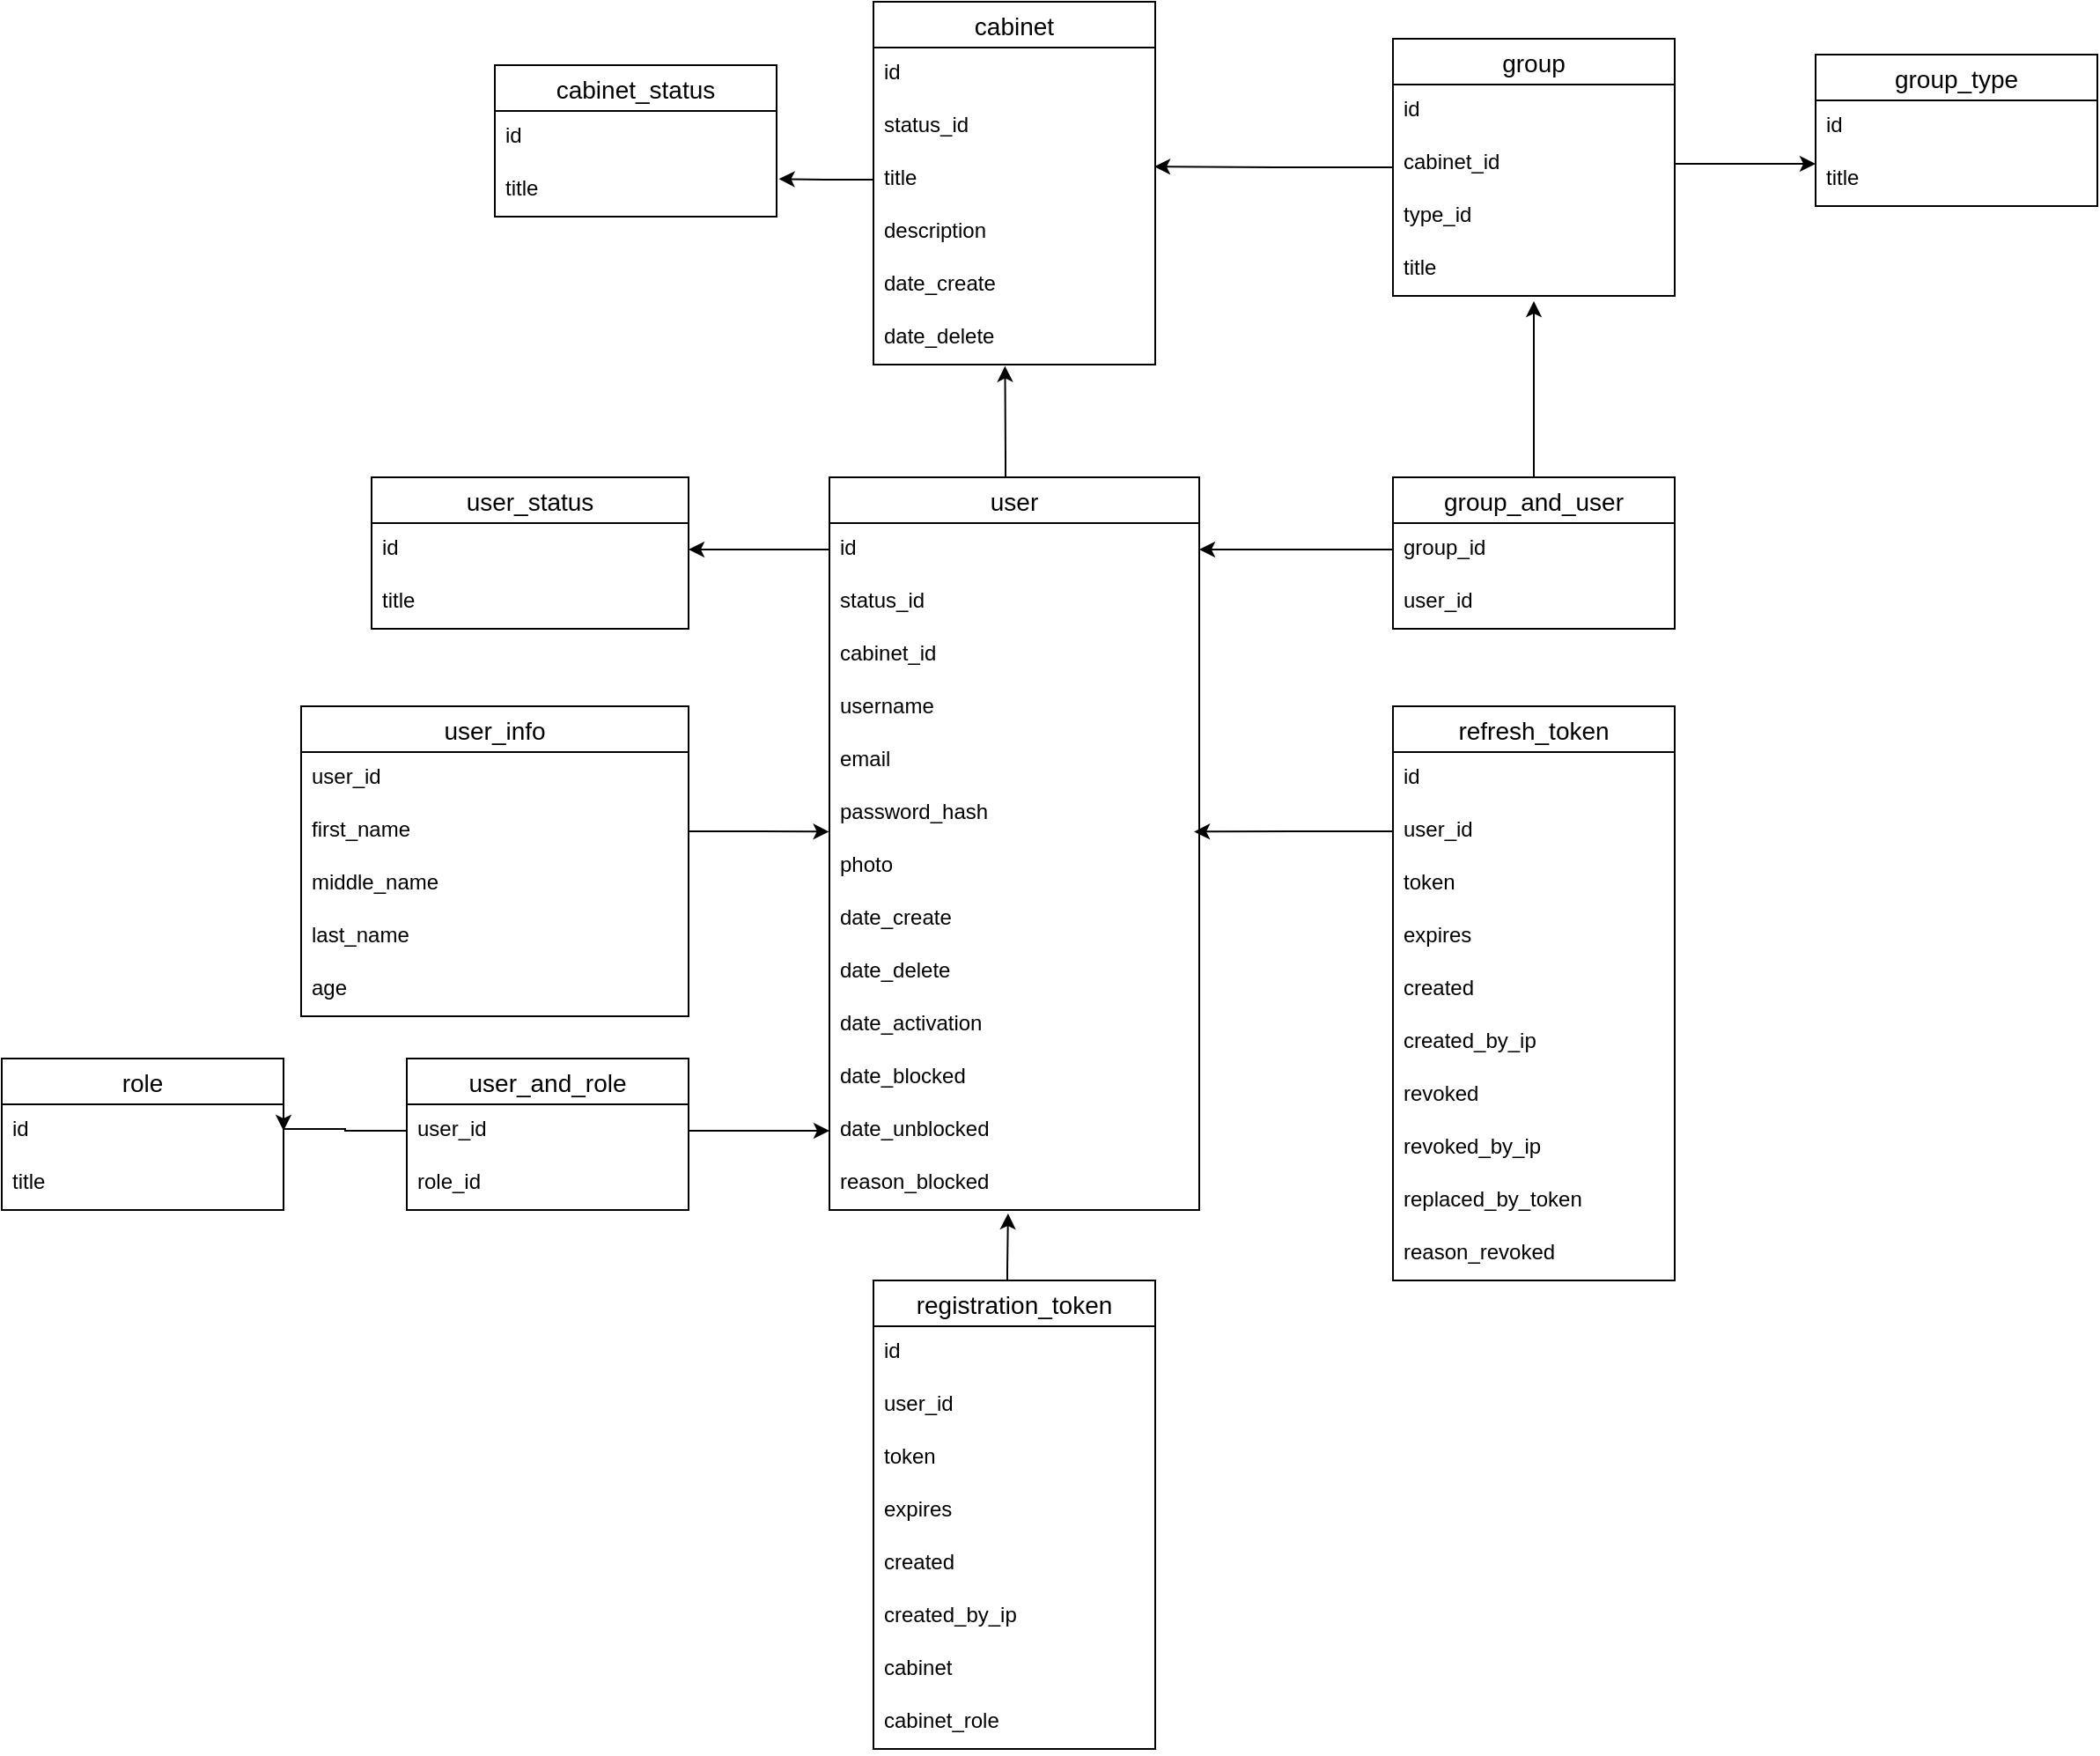 <mxfile version="22.1.11" type="device">
  <diagram id="EYrPhxbFBUn1W6B5DnGb" name="Страница 1">
    <mxGraphModel dx="2103" dy="1783" grid="1" gridSize="10" guides="1" tooltips="1" connect="1" arrows="1" fold="1" page="1" pageScale="1" pageWidth="827" pageHeight="1169" math="0" shadow="0">
      <root>
        <mxCell id="0" />
        <mxCell id="1" parent="0" />
        <mxCell id="ZFBT-XkVhg_ho0Rf74v6-1" style="edgeStyle=orthogonalEdgeStyle;rounded=0;orthogonalLoop=1;jettySize=auto;html=1;entryX=0.467;entryY=1.027;entryDx=0;entryDy=0;entryPerimeter=0;" parent="1" source="ModXxi_NNpyAFGlZeBWL-3" target="ModXxi_NNpyAFGlZeBWL-88" edge="1">
          <mxGeometry relative="1" as="geometry">
            <Array as="points">
              <mxPoint x="350" y="-10" />
              <mxPoint x="350" y="-10" />
            </Array>
          </mxGeometry>
        </mxCell>
        <mxCell id="ModXxi_NNpyAFGlZeBWL-3" value="user" style="swimlane;fontStyle=0;childLayout=stackLayout;horizontal=1;startSize=26;horizontalStack=0;resizeParent=1;resizeParentMax=0;resizeLast=0;collapsible=1;marginBottom=0;align=center;fontSize=14;" parent="1" vertex="1">
          <mxGeometry x="250" width="210" height="416" as="geometry" />
        </mxCell>
        <mxCell id="ModXxi_NNpyAFGlZeBWL-4" value="id" style="text;strokeColor=none;fillColor=none;spacingLeft=4;spacingRight=4;overflow=hidden;rotatable=0;points=[[0,0.5],[1,0.5]];portConstraint=eastwest;fontSize=12;" parent="ModXxi_NNpyAFGlZeBWL-3" vertex="1">
          <mxGeometry y="26" width="210" height="30" as="geometry" />
        </mxCell>
        <mxCell id="ModXxi_NNpyAFGlZeBWL-5" value="status_id" style="text;strokeColor=none;fillColor=none;spacingLeft=4;spacingRight=4;overflow=hidden;rotatable=0;points=[[0,0.5],[1,0.5]];portConstraint=eastwest;fontSize=12;" parent="ModXxi_NNpyAFGlZeBWL-3" vertex="1">
          <mxGeometry y="56" width="210" height="30" as="geometry" />
        </mxCell>
        <mxCell id="yjYF3ARG5k7DIXjp9K_2-17" value="cabinet_id" style="text;strokeColor=none;fillColor=none;spacingLeft=4;spacingRight=4;overflow=hidden;rotatable=0;points=[[0,0.5],[1,0.5]];portConstraint=eastwest;fontSize=12;" parent="ModXxi_NNpyAFGlZeBWL-3" vertex="1">
          <mxGeometry y="86" width="210" height="30" as="geometry" />
        </mxCell>
        <mxCell id="ModXxi_NNpyAFGlZeBWL-6" value="username" style="text;strokeColor=none;fillColor=none;spacingLeft=4;spacingRight=4;overflow=hidden;rotatable=0;points=[[0,0.5],[1,0.5]];portConstraint=eastwest;fontSize=12;" parent="ModXxi_NNpyAFGlZeBWL-3" vertex="1">
          <mxGeometry y="116" width="210" height="30" as="geometry" />
        </mxCell>
        <mxCell id="ModXxi_NNpyAFGlZeBWL-12" value="email" style="text;strokeColor=none;fillColor=none;spacingLeft=4;spacingRight=4;overflow=hidden;rotatable=0;points=[[0,0.5],[1,0.5]];portConstraint=eastwest;fontSize=12;" parent="ModXxi_NNpyAFGlZeBWL-3" vertex="1">
          <mxGeometry y="146" width="210" height="30" as="geometry" />
        </mxCell>
        <mxCell id="ModXxi_NNpyAFGlZeBWL-13" value="password_hash" style="text;strokeColor=none;fillColor=none;spacingLeft=4;spacingRight=4;overflow=hidden;rotatable=0;points=[[0,0.5],[1,0.5]];portConstraint=eastwest;fontSize=12;" parent="ModXxi_NNpyAFGlZeBWL-3" vertex="1">
          <mxGeometry y="176" width="210" height="30" as="geometry" />
        </mxCell>
        <mxCell id="yjYF3ARG5k7DIXjp9K_2-2" value="photo" style="text;strokeColor=none;fillColor=none;spacingLeft=4;spacingRight=4;overflow=hidden;rotatable=0;points=[[0,0.5],[1,0.5]];portConstraint=eastwest;fontSize=12;" parent="ModXxi_NNpyAFGlZeBWL-3" vertex="1">
          <mxGeometry y="206" width="210" height="30" as="geometry" />
        </mxCell>
        <mxCell id="yjYF3ARG5k7DIXjp9K_2-10" value="date_create" style="text;strokeColor=none;fillColor=none;spacingLeft=4;spacingRight=4;overflow=hidden;rotatable=0;points=[[0,0.5],[1,0.5]];portConstraint=eastwest;fontSize=12;" parent="ModXxi_NNpyAFGlZeBWL-3" vertex="1">
          <mxGeometry y="236" width="210" height="30" as="geometry" />
        </mxCell>
        <mxCell id="yjYF3ARG5k7DIXjp9K_2-11" value="date_delete" style="text;strokeColor=none;fillColor=none;spacingLeft=4;spacingRight=4;overflow=hidden;rotatable=0;points=[[0,0.5],[1,0.5]];portConstraint=eastwest;fontSize=12;" parent="ModXxi_NNpyAFGlZeBWL-3" vertex="1">
          <mxGeometry y="266" width="210" height="30" as="geometry" />
        </mxCell>
        <mxCell id="yjYF3ARG5k7DIXjp9K_2-12" value="date_activation" style="text;strokeColor=none;fillColor=none;spacingLeft=4;spacingRight=4;overflow=hidden;rotatable=0;points=[[0,0.5],[1,0.5]];portConstraint=eastwest;fontSize=12;" parent="ModXxi_NNpyAFGlZeBWL-3" vertex="1">
          <mxGeometry y="296" width="210" height="30" as="geometry" />
        </mxCell>
        <mxCell id="yjYF3ARG5k7DIXjp9K_2-13" value="date_blocked" style="text;strokeColor=none;fillColor=none;spacingLeft=4;spacingRight=4;overflow=hidden;rotatable=0;points=[[0,0.5],[1,0.5]];portConstraint=eastwest;fontSize=12;" parent="ModXxi_NNpyAFGlZeBWL-3" vertex="1">
          <mxGeometry y="326" width="210" height="30" as="geometry" />
        </mxCell>
        <mxCell id="yjYF3ARG5k7DIXjp9K_2-14" value="date_unblocked" style="text;strokeColor=none;fillColor=none;spacingLeft=4;spacingRight=4;overflow=hidden;rotatable=0;points=[[0,0.5],[1,0.5]];portConstraint=eastwest;fontSize=12;" parent="ModXxi_NNpyAFGlZeBWL-3" vertex="1">
          <mxGeometry y="356" width="210" height="30" as="geometry" />
        </mxCell>
        <mxCell id="tqa9TYz8JQVu_PMCR8l--3" value="reason_blocked" style="text;strokeColor=none;fillColor=none;spacingLeft=4;spacingRight=4;overflow=hidden;rotatable=0;points=[[0,0.5],[1,0.5]];portConstraint=eastwest;fontSize=12;" parent="ModXxi_NNpyAFGlZeBWL-3" vertex="1">
          <mxGeometry y="386" width="210" height="30" as="geometry" />
        </mxCell>
        <mxCell id="ModXxi_NNpyAFGlZeBWL-7" value="user_info" style="swimlane;fontStyle=0;childLayout=stackLayout;horizontal=1;startSize=26;horizontalStack=0;resizeParent=1;resizeParentMax=0;resizeLast=0;collapsible=1;marginBottom=0;align=center;fontSize=14;" parent="1" vertex="1">
          <mxGeometry x="-50" y="130" width="220" height="176" as="geometry" />
        </mxCell>
        <mxCell id="ModXxi_NNpyAFGlZeBWL-8" value="user_id" style="text;strokeColor=none;fillColor=none;spacingLeft=4;spacingRight=4;overflow=hidden;rotatable=0;points=[[0,0.5],[1,0.5]];portConstraint=eastwest;fontSize=12;" parent="ModXxi_NNpyAFGlZeBWL-7" vertex="1">
          <mxGeometry y="26" width="220" height="30" as="geometry" />
        </mxCell>
        <mxCell id="ModXxi_NNpyAFGlZeBWL-31" value="first_name" style="text;strokeColor=none;fillColor=none;spacingLeft=4;spacingRight=4;overflow=hidden;rotatable=0;points=[[0,0.5],[1,0.5]];portConstraint=eastwest;fontSize=12;" parent="ModXxi_NNpyAFGlZeBWL-7" vertex="1">
          <mxGeometry y="56" width="220" height="30" as="geometry" />
        </mxCell>
        <mxCell id="ModXxi_NNpyAFGlZeBWL-32" value="middle_name" style="text;strokeColor=none;fillColor=none;spacingLeft=4;spacingRight=4;overflow=hidden;rotatable=0;points=[[0,0.5],[1,0.5]];portConstraint=eastwest;fontSize=12;" parent="ModXxi_NNpyAFGlZeBWL-7" vertex="1">
          <mxGeometry y="86" width="220" height="30" as="geometry" />
        </mxCell>
        <mxCell id="ModXxi_NNpyAFGlZeBWL-33" value="last_name" style="text;strokeColor=none;fillColor=none;spacingLeft=4;spacingRight=4;overflow=hidden;rotatable=0;points=[[0,0.5],[1,0.5]];portConstraint=eastwest;fontSize=12;" parent="ModXxi_NNpyAFGlZeBWL-7" vertex="1">
          <mxGeometry y="116" width="220" height="30" as="geometry" />
        </mxCell>
        <mxCell id="ModXxi_NNpyAFGlZeBWL-34" value="age" style="text;strokeColor=none;fillColor=none;spacingLeft=4;spacingRight=4;overflow=hidden;rotatable=0;points=[[0,0.5],[1,0.5]];portConstraint=eastwest;fontSize=12;" parent="ModXxi_NNpyAFGlZeBWL-7" vertex="1">
          <mxGeometry y="146" width="220" height="30" as="geometry" />
        </mxCell>
        <mxCell id="ModXxi_NNpyAFGlZeBWL-37" value="user_status" style="swimlane;fontStyle=0;childLayout=stackLayout;horizontal=1;startSize=26;horizontalStack=0;resizeParent=1;resizeParentMax=0;resizeLast=0;collapsible=1;marginBottom=0;align=center;fontSize=14;" parent="1" vertex="1">
          <mxGeometry x="-10" width="180" height="86" as="geometry" />
        </mxCell>
        <mxCell id="ModXxi_NNpyAFGlZeBWL-38" value="id" style="text;strokeColor=none;fillColor=none;spacingLeft=4;spacingRight=4;overflow=hidden;rotatable=0;points=[[0,0.5],[1,0.5]];portConstraint=eastwest;fontSize=12;" parent="ModXxi_NNpyAFGlZeBWL-37" vertex="1">
          <mxGeometry y="26" width="180" height="30" as="geometry" />
        </mxCell>
        <mxCell id="ModXxi_NNpyAFGlZeBWL-39" value="title" style="text;strokeColor=none;fillColor=none;spacingLeft=4;spacingRight=4;overflow=hidden;rotatable=0;points=[[0,0.5],[1,0.5]];portConstraint=eastwest;fontSize=12;" parent="ModXxi_NNpyAFGlZeBWL-37" vertex="1">
          <mxGeometry y="56" width="180" height="30" as="geometry" />
        </mxCell>
        <mxCell id="ModXxi_NNpyAFGlZeBWL-42" value="refresh_token" style="swimlane;fontStyle=0;childLayout=stackLayout;horizontal=1;startSize=26;horizontalStack=0;resizeParent=1;resizeParentMax=0;resizeLast=0;collapsible=1;marginBottom=0;align=center;fontSize=14;" parent="1" vertex="1">
          <mxGeometry x="570" y="130" width="160" height="326" as="geometry" />
        </mxCell>
        <mxCell id="ModXxi_NNpyAFGlZeBWL-43" value="id" style="text;strokeColor=none;fillColor=none;spacingLeft=4;spacingRight=4;overflow=hidden;rotatable=0;points=[[0,0.5],[1,0.5]];portConstraint=eastwest;fontSize=12;" parent="ModXxi_NNpyAFGlZeBWL-42" vertex="1">
          <mxGeometry y="26" width="160" height="30" as="geometry" />
        </mxCell>
        <mxCell id="ModXxi_NNpyAFGlZeBWL-44" value="user_id" style="text;strokeColor=none;fillColor=none;spacingLeft=4;spacingRight=4;overflow=hidden;rotatable=0;points=[[0,0.5],[1,0.5]];portConstraint=eastwest;fontSize=12;" parent="ModXxi_NNpyAFGlZeBWL-42" vertex="1">
          <mxGeometry y="56" width="160" height="30" as="geometry" />
        </mxCell>
        <mxCell id="ModXxi_NNpyAFGlZeBWL-45" value="token" style="text;strokeColor=none;fillColor=none;spacingLeft=4;spacingRight=4;overflow=hidden;rotatable=0;points=[[0,0.5],[1,0.5]];portConstraint=eastwest;fontSize=12;" parent="ModXxi_NNpyAFGlZeBWL-42" vertex="1">
          <mxGeometry y="86" width="160" height="30" as="geometry" />
        </mxCell>
        <mxCell id="ModXxi_NNpyAFGlZeBWL-62" value="expires" style="text;strokeColor=none;fillColor=none;spacingLeft=4;spacingRight=4;overflow=hidden;rotatable=0;points=[[0,0.5],[1,0.5]];portConstraint=eastwest;fontSize=12;" parent="ModXxi_NNpyAFGlZeBWL-42" vertex="1">
          <mxGeometry y="116" width="160" height="30" as="geometry" />
        </mxCell>
        <mxCell id="ModXxi_NNpyAFGlZeBWL-63" value="created" style="text;strokeColor=none;fillColor=none;spacingLeft=4;spacingRight=4;overflow=hidden;rotatable=0;points=[[0,0.5],[1,0.5]];portConstraint=eastwest;fontSize=12;" parent="ModXxi_NNpyAFGlZeBWL-42" vertex="1">
          <mxGeometry y="146" width="160" height="30" as="geometry" />
        </mxCell>
        <mxCell id="ModXxi_NNpyAFGlZeBWL-64" value="created_by_ip" style="text;strokeColor=none;fillColor=none;spacingLeft=4;spacingRight=4;overflow=hidden;rotatable=0;points=[[0,0.5],[1,0.5]];portConstraint=eastwest;fontSize=12;" parent="ModXxi_NNpyAFGlZeBWL-42" vertex="1">
          <mxGeometry y="176" width="160" height="30" as="geometry" />
        </mxCell>
        <mxCell id="ModXxi_NNpyAFGlZeBWL-65" value="revoked" style="text;strokeColor=none;fillColor=none;spacingLeft=4;spacingRight=4;overflow=hidden;rotatable=0;points=[[0,0.5],[1,0.5]];portConstraint=eastwest;fontSize=12;" parent="ModXxi_NNpyAFGlZeBWL-42" vertex="1">
          <mxGeometry y="206" width="160" height="30" as="geometry" />
        </mxCell>
        <mxCell id="ModXxi_NNpyAFGlZeBWL-66" value="revoked_by_ip" style="text;strokeColor=none;fillColor=none;spacingLeft=4;spacingRight=4;overflow=hidden;rotatable=0;points=[[0,0.5],[1,0.5]];portConstraint=eastwest;fontSize=12;" parent="ModXxi_NNpyAFGlZeBWL-42" vertex="1">
          <mxGeometry y="236" width="160" height="30" as="geometry" />
        </mxCell>
        <mxCell id="ModXxi_NNpyAFGlZeBWL-67" value="replaced_by_token" style="text;strokeColor=none;fillColor=none;spacingLeft=4;spacingRight=4;overflow=hidden;rotatable=0;points=[[0,0.5],[1,0.5]];portConstraint=eastwest;fontSize=12;" parent="ModXxi_NNpyAFGlZeBWL-42" vertex="1">
          <mxGeometry y="266" width="160" height="30" as="geometry" />
        </mxCell>
        <mxCell id="ModXxi_NNpyAFGlZeBWL-68" value="reason_revoked" style="text;strokeColor=none;fillColor=none;spacingLeft=4;spacingRight=4;overflow=hidden;rotatable=0;points=[[0,0.5],[1,0.5]];portConstraint=eastwest;fontSize=12;" parent="ModXxi_NNpyAFGlZeBWL-42" vertex="1">
          <mxGeometry y="296" width="160" height="30" as="geometry" />
        </mxCell>
        <mxCell id="ModXxi_NNpyAFGlZeBWL-48" value="user_and_role" style="swimlane;fontStyle=0;childLayout=stackLayout;horizontal=1;startSize=26;horizontalStack=0;resizeParent=1;resizeParentMax=0;resizeLast=0;collapsible=1;marginBottom=0;align=center;fontSize=14;" parent="1" vertex="1">
          <mxGeometry x="10" y="330" width="160" height="86" as="geometry" />
        </mxCell>
        <mxCell id="ModXxi_NNpyAFGlZeBWL-49" value="user_id" style="text;strokeColor=none;fillColor=none;spacingLeft=4;spacingRight=4;overflow=hidden;rotatable=0;points=[[0,0.5],[1,0.5]];portConstraint=eastwest;fontSize=12;" parent="ModXxi_NNpyAFGlZeBWL-48" vertex="1">
          <mxGeometry y="26" width="160" height="30" as="geometry" />
        </mxCell>
        <mxCell id="ModXxi_NNpyAFGlZeBWL-50" value="role_id" style="text;strokeColor=none;fillColor=none;spacingLeft=4;spacingRight=4;overflow=hidden;rotatable=0;points=[[0,0.5],[1,0.5]];portConstraint=eastwest;fontSize=12;" parent="ModXxi_NNpyAFGlZeBWL-48" vertex="1">
          <mxGeometry y="56" width="160" height="30" as="geometry" />
        </mxCell>
        <mxCell id="ModXxi_NNpyAFGlZeBWL-53" value="role" style="swimlane;fontStyle=0;childLayout=stackLayout;horizontal=1;startSize=26;horizontalStack=0;resizeParent=1;resizeParentMax=0;resizeLast=0;collapsible=1;marginBottom=0;align=center;fontSize=14;" parent="1" vertex="1">
          <mxGeometry x="-220" y="330" width="160" height="86" as="geometry" />
        </mxCell>
        <mxCell id="ModXxi_NNpyAFGlZeBWL-54" value="id" style="text;strokeColor=none;fillColor=none;spacingLeft=4;spacingRight=4;overflow=hidden;rotatable=0;points=[[0,0.5],[1,0.5]];portConstraint=eastwest;fontSize=12;" parent="ModXxi_NNpyAFGlZeBWL-53" vertex="1">
          <mxGeometry y="26" width="160" height="30" as="geometry" />
        </mxCell>
        <mxCell id="ModXxi_NNpyAFGlZeBWL-55" value="title" style="text;strokeColor=none;fillColor=none;spacingLeft=4;spacingRight=4;overflow=hidden;rotatable=0;points=[[0,0.5],[1,0.5]];portConstraint=eastwest;fontSize=12;" parent="ModXxi_NNpyAFGlZeBWL-53" vertex="1">
          <mxGeometry y="56" width="160" height="30" as="geometry" />
        </mxCell>
        <mxCell id="ModXxi_NNpyAFGlZeBWL-82" value="cabinet" style="swimlane;fontStyle=0;childLayout=stackLayout;horizontal=1;startSize=26;horizontalStack=0;resizeParent=1;resizeParentMax=0;resizeLast=0;collapsible=1;marginBottom=0;align=center;fontSize=14;" parent="1" vertex="1">
          <mxGeometry x="275" y="-270" width="160" height="206" as="geometry" />
        </mxCell>
        <mxCell id="ModXxi_NNpyAFGlZeBWL-83" value="id" style="text;strokeColor=none;fillColor=none;spacingLeft=4;spacingRight=4;overflow=hidden;rotatable=0;points=[[0,0.5],[1,0.5]];portConstraint=eastwest;fontSize=12;" parent="ModXxi_NNpyAFGlZeBWL-82" vertex="1">
          <mxGeometry y="26" width="160" height="30" as="geometry" />
        </mxCell>
        <mxCell id="ModXxi_NNpyAFGlZeBWL-86" value="status_id" style="text;strokeColor=none;fillColor=none;spacingLeft=4;spacingRight=4;overflow=hidden;rotatable=0;points=[[0,0.5],[1,0.5]];portConstraint=eastwest;fontSize=12;" parent="ModXxi_NNpyAFGlZeBWL-82" vertex="1">
          <mxGeometry y="56" width="160" height="30" as="geometry" />
        </mxCell>
        <mxCell id="ModXxi_NNpyAFGlZeBWL-84" value="title" style="text;strokeColor=none;fillColor=none;spacingLeft=4;spacingRight=4;overflow=hidden;rotatable=0;points=[[0,0.5],[1,0.5]];portConstraint=eastwest;fontSize=12;" parent="ModXxi_NNpyAFGlZeBWL-82" vertex="1">
          <mxGeometry y="86" width="160" height="30" as="geometry" />
        </mxCell>
        <mxCell id="ModXxi_NNpyAFGlZeBWL-85" value="description" style="text;strokeColor=none;fillColor=none;spacingLeft=4;spacingRight=4;overflow=hidden;rotatable=0;points=[[0,0.5],[1,0.5]];portConstraint=eastwest;fontSize=12;" parent="ModXxi_NNpyAFGlZeBWL-82" vertex="1">
          <mxGeometry y="116" width="160" height="30" as="geometry" />
        </mxCell>
        <mxCell id="ModXxi_NNpyAFGlZeBWL-87" value="date_create" style="text;strokeColor=none;fillColor=none;spacingLeft=4;spacingRight=4;overflow=hidden;rotatable=0;points=[[0,0.5],[1,0.5]];portConstraint=eastwest;fontSize=12;" parent="ModXxi_NNpyAFGlZeBWL-82" vertex="1">
          <mxGeometry y="146" width="160" height="30" as="geometry" />
        </mxCell>
        <mxCell id="ModXxi_NNpyAFGlZeBWL-88" value="date_delete" style="text;strokeColor=none;fillColor=none;spacingLeft=4;spacingRight=4;overflow=hidden;rotatable=0;points=[[0,0.5],[1,0.5]];portConstraint=eastwest;fontSize=12;" parent="ModXxi_NNpyAFGlZeBWL-82" vertex="1">
          <mxGeometry y="176" width="160" height="30" as="geometry" />
        </mxCell>
        <mxCell id="ModXxi_NNpyAFGlZeBWL-90" value="cabinet_status" style="swimlane;fontStyle=0;childLayout=stackLayout;horizontal=1;startSize=26;horizontalStack=0;resizeParent=1;resizeParentMax=0;resizeLast=0;collapsible=1;marginBottom=0;align=center;fontSize=14;" parent="1" vertex="1">
          <mxGeometry x="60" y="-234" width="160" height="86" as="geometry" />
        </mxCell>
        <mxCell id="ModXxi_NNpyAFGlZeBWL-91" value="id" style="text;strokeColor=none;fillColor=none;spacingLeft=4;spacingRight=4;overflow=hidden;rotatable=0;points=[[0,0.5],[1,0.5]];portConstraint=eastwest;fontSize=12;" parent="ModXxi_NNpyAFGlZeBWL-90" vertex="1">
          <mxGeometry y="26" width="160" height="30" as="geometry" />
        </mxCell>
        <mxCell id="ModXxi_NNpyAFGlZeBWL-92" value="title" style="text;strokeColor=none;fillColor=none;spacingLeft=4;spacingRight=4;overflow=hidden;rotatable=0;points=[[0,0.5],[1,0.5]];portConstraint=eastwest;fontSize=12;" parent="ModXxi_NNpyAFGlZeBWL-90" vertex="1">
          <mxGeometry y="56" width="160" height="30" as="geometry" />
        </mxCell>
        <mxCell id="ModXxi_NNpyAFGlZeBWL-94" style="edgeStyle=orthogonalEdgeStyle;rounded=0;orthogonalLoop=1;jettySize=auto;html=1;entryX=1.008;entryY=0.287;entryDx=0;entryDy=0;entryPerimeter=0;" parent="1" source="ModXxi_NNpyAFGlZeBWL-84" target="ModXxi_NNpyAFGlZeBWL-92" edge="1">
          <mxGeometry relative="1" as="geometry" />
        </mxCell>
        <mxCell id="tqa9TYz8JQVu_PMCR8l--4" value="group" style="swimlane;fontStyle=0;childLayout=stackLayout;horizontal=1;startSize=26;horizontalStack=0;resizeParent=1;resizeParentMax=0;resizeLast=0;collapsible=1;marginBottom=0;align=center;fontSize=14;" parent="1" vertex="1">
          <mxGeometry x="570" y="-249" width="160" height="146" as="geometry" />
        </mxCell>
        <mxCell id="tqa9TYz8JQVu_PMCR8l--5" value="id" style="text;strokeColor=none;fillColor=none;spacingLeft=4;spacingRight=4;overflow=hidden;rotatable=0;points=[[0,0.5],[1,0.5]];portConstraint=eastwest;fontSize=12;" parent="tqa9TYz8JQVu_PMCR8l--4" vertex="1">
          <mxGeometry y="26" width="160" height="30" as="geometry" />
        </mxCell>
        <mxCell id="ShthqX3npV54UwJcgcoy-7" style="edgeStyle=orthogonalEdgeStyle;rounded=0;orthogonalLoop=1;jettySize=auto;html=1;" parent="tqa9TYz8JQVu_PMCR8l--4" source="tqa9TYz8JQVu_PMCR8l--6" edge="1">
          <mxGeometry relative="1" as="geometry">
            <mxPoint x="240" y="71" as="targetPoint" />
          </mxGeometry>
        </mxCell>
        <mxCell id="tqa9TYz8JQVu_PMCR8l--6" value="cabinet_id" style="text;strokeColor=none;fillColor=none;spacingLeft=4;spacingRight=4;overflow=hidden;rotatable=0;points=[[0,0.5],[1,0.5]];portConstraint=eastwest;fontSize=12;" parent="tqa9TYz8JQVu_PMCR8l--4" vertex="1">
          <mxGeometry y="56" width="160" height="30" as="geometry" />
        </mxCell>
        <mxCell id="tqa9TYz8JQVu_PMCR8l--7" value="type_id" style="text;strokeColor=none;fillColor=none;spacingLeft=4;spacingRight=4;overflow=hidden;rotatable=0;points=[[0,0.5],[1,0.5]];portConstraint=eastwest;fontSize=12;" parent="tqa9TYz8JQVu_PMCR8l--4" vertex="1">
          <mxGeometry y="86" width="160" height="30" as="geometry" />
        </mxCell>
        <mxCell id="ShthqX3npV54UwJcgcoy-1" value="title" style="text;strokeColor=none;fillColor=none;spacingLeft=4;spacingRight=4;overflow=hidden;rotatable=0;points=[[0,0.5],[1,0.5]];portConstraint=eastwest;fontSize=12;" parent="tqa9TYz8JQVu_PMCR8l--4" vertex="1">
          <mxGeometry y="116" width="160" height="30" as="geometry" />
        </mxCell>
        <mxCell id="tqa9TYz8JQVu_PMCR8l--11" style="edgeStyle=orthogonalEdgeStyle;rounded=0;orthogonalLoop=1;jettySize=auto;html=1;entryX=0.997;entryY=0.253;entryDx=0;entryDy=0;entryPerimeter=0;" parent="1" source="tqa9TYz8JQVu_PMCR8l--4" target="ModXxi_NNpyAFGlZeBWL-84" edge="1">
          <mxGeometry relative="1" as="geometry" />
        </mxCell>
        <mxCell id="tqa9TYz8JQVu_PMCR8l--12" value="group_and_user" style="swimlane;fontStyle=0;childLayout=stackLayout;horizontal=1;startSize=26;horizontalStack=0;resizeParent=1;resizeParentMax=0;resizeLast=0;collapsible=1;marginBottom=0;align=center;fontSize=14;" parent="1" vertex="1">
          <mxGeometry x="570" width="160" height="86" as="geometry" />
        </mxCell>
        <mxCell id="tqa9TYz8JQVu_PMCR8l--13" value="group_id" style="text;strokeColor=none;fillColor=none;spacingLeft=4;spacingRight=4;overflow=hidden;rotatable=0;points=[[0,0.5],[1,0.5]];portConstraint=eastwest;fontSize=12;" parent="tqa9TYz8JQVu_PMCR8l--12" vertex="1">
          <mxGeometry y="26" width="160" height="30" as="geometry" />
        </mxCell>
        <mxCell id="tqa9TYz8JQVu_PMCR8l--14" value="user_id" style="text;strokeColor=none;fillColor=none;spacingLeft=4;spacingRight=4;overflow=hidden;rotatable=0;points=[[0,0.5],[1,0.5]];portConstraint=eastwest;fontSize=12;" parent="tqa9TYz8JQVu_PMCR8l--12" vertex="1">
          <mxGeometry y="56" width="160" height="30" as="geometry" />
        </mxCell>
        <mxCell id="tqa9TYz8JQVu_PMCR8l--20" style="edgeStyle=orthogonalEdgeStyle;rounded=0;orthogonalLoop=1;jettySize=auto;html=1;entryX=1;entryY=0.5;entryDx=0;entryDy=0;" parent="1" source="tqa9TYz8JQVu_PMCR8l--13" target="ModXxi_NNpyAFGlZeBWL-4" edge="1">
          <mxGeometry relative="1" as="geometry" />
        </mxCell>
        <mxCell id="tqa9TYz8JQVu_PMCR8l--25" style="edgeStyle=orthogonalEdgeStyle;rounded=0;orthogonalLoop=1;jettySize=auto;html=1;entryX=0.986;entryY=-0.16;entryDx=0;entryDy=0;entryPerimeter=0;" parent="1" source="ModXxi_NNpyAFGlZeBWL-44" target="yjYF3ARG5k7DIXjp9K_2-2" edge="1">
          <mxGeometry relative="1" as="geometry" />
        </mxCell>
        <mxCell id="tqa9TYz8JQVu_PMCR8l--26" style="edgeStyle=orthogonalEdgeStyle;rounded=0;orthogonalLoop=1;jettySize=auto;html=1;" parent="1" source="tqa9TYz8JQVu_PMCR8l--12" edge="1">
          <mxGeometry relative="1" as="geometry">
            <mxPoint x="650" y="-100" as="targetPoint" />
          </mxGeometry>
        </mxCell>
        <mxCell id="ShthqX3npV54UwJcgcoy-2" value="group_type" style="swimlane;fontStyle=0;childLayout=stackLayout;horizontal=1;startSize=26;horizontalStack=0;resizeParent=1;resizeParentMax=0;resizeLast=0;collapsible=1;marginBottom=0;align=center;fontSize=14;" parent="1" vertex="1">
          <mxGeometry x="810" y="-240" width="160" height="86" as="geometry" />
        </mxCell>
        <mxCell id="ShthqX3npV54UwJcgcoy-3" value="id" style="text;strokeColor=none;fillColor=none;spacingLeft=4;spacingRight=4;overflow=hidden;rotatable=0;points=[[0,0.5],[1,0.5]];portConstraint=eastwest;fontSize=12;" parent="ShthqX3npV54UwJcgcoy-2" vertex="1">
          <mxGeometry y="26" width="160" height="30" as="geometry" />
        </mxCell>
        <mxCell id="ShthqX3npV54UwJcgcoy-4" value="title" style="text;strokeColor=none;fillColor=none;spacingLeft=4;spacingRight=4;overflow=hidden;rotatable=0;points=[[0,0.5],[1,0.5]];portConstraint=eastwest;fontSize=12;" parent="ShthqX3npV54UwJcgcoy-2" vertex="1">
          <mxGeometry y="56" width="160" height="30" as="geometry" />
        </mxCell>
        <mxCell id="1YTedBGfdvBUD4qriRg0-5" value="registration_token" style="swimlane;fontStyle=0;childLayout=stackLayout;horizontal=1;startSize=26;horizontalStack=0;resizeParent=1;resizeParentMax=0;resizeLast=0;collapsible=1;marginBottom=0;align=center;fontSize=14;" parent="1" vertex="1">
          <mxGeometry x="275" y="456" width="160" height="266" as="geometry" />
        </mxCell>
        <mxCell id="1YTedBGfdvBUD4qriRg0-6" value="id" style="text;strokeColor=none;fillColor=none;spacingLeft=4;spacingRight=4;overflow=hidden;rotatable=0;points=[[0,0.5],[1,0.5]];portConstraint=eastwest;fontSize=12;" parent="1YTedBGfdvBUD4qriRg0-5" vertex="1">
          <mxGeometry y="26" width="160" height="30" as="geometry" />
        </mxCell>
        <mxCell id="1YTedBGfdvBUD4qriRg0-7" value="user_id" style="text;strokeColor=none;fillColor=none;spacingLeft=4;spacingRight=4;overflow=hidden;rotatable=0;points=[[0,0.5],[1,0.5]];portConstraint=eastwest;fontSize=12;" parent="1YTedBGfdvBUD4qriRg0-5" vertex="1">
          <mxGeometry y="56" width="160" height="30" as="geometry" />
        </mxCell>
        <mxCell id="1YTedBGfdvBUD4qriRg0-8" value="token" style="text;strokeColor=none;fillColor=none;spacingLeft=4;spacingRight=4;overflow=hidden;rotatable=0;points=[[0,0.5],[1,0.5]];portConstraint=eastwest;fontSize=12;" parent="1YTedBGfdvBUD4qriRg0-5" vertex="1">
          <mxGeometry y="86" width="160" height="30" as="geometry" />
        </mxCell>
        <mxCell id="1YTedBGfdvBUD4qriRg0-9" value="expires" style="text;strokeColor=none;fillColor=none;spacingLeft=4;spacingRight=4;overflow=hidden;rotatable=0;points=[[0,0.5],[1,0.5]];portConstraint=eastwest;fontSize=12;" parent="1YTedBGfdvBUD4qriRg0-5" vertex="1">
          <mxGeometry y="116" width="160" height="30" as="geometry" />
        </mxCell>
        <mxCell id="1YTedBGfdvBUD4qriRg0-10" value="created" style="text;strokeColor=none;fillColor=none;spacingLeft=4;spacingRight=4;overflow=hidden;rotatable=0;points=[[0,0.5],[1,0.5]];portConstraint=eastwest;fontSize=12;" parent="1YTedBGfdvBUD4qriRg0-5" vertex="1">
          <mxGeometry y="146" width="160" height="30" as="geometry" />
        </mxCell>
        <mxCell id="1YTedBGfdvBUD4qriRg0-11" value="created_by_ip" style="text;strokeColor=none;fillColor=none;spacingLeft=4;spacingRight=4;overflow=hidden;rotatable=0;points=[[0,0.5],[1,0.5]];portConstraint=eastwest;fontSize=12;" parent="1YTedBGfdvBUD4qriRg0-5" vertex="1">
          <mxGeometry y="176" width="160" height="30" as="geometry" />
        </mxCell>
        <mxCell id="0pktkTLvUT7QpT0VVC3S-6" value="cabinet" style="text;strokeColor=none;fillColor=none;spacingLeft=4;spacingRight=4;overflow=hidden;rotatable=0;points=[[0,0.5],[1,0.5]];portConstraint=eastwest;fontSize=12;" parent="1YTedBGfdvBUD4qriRg0-5" vertex="1">
          <mxGeometry y="206" width="160" height="30" as="geometry" />
        </mxCell>
        <mxCell id="0pktkTLvUT7QpT0VVC3S-7" value="cabinet_role" style="text;strokeColor=none;fillColor=none;spacingLeft=4;spacingRight=4;overflow=hidden;rotatable=0;points=[[0,0.5],[1,0.5]];portConstraint=eastwest;fontSize=12;" parent="1YTedBGfdvBUD4qriRg0-5" vertex="1">
          <mxGeometry y="236" width="160" height="30" as="geometry" />
        </mxCell>
        <mxCell id="0pktkTLvUT7QpT0VVC3S-1" style="edgeStyle=orthogonalEdgeStyle;rounded=0;orthogonalLoop=1;jettySize=auto;html=1;entryX=-0.001;entryY=0.84;entryDx=0;entryDy=0;entryPerimeter=0;" parent="1" source="ModXxi_NNpyAFGlZeBWL-31" target="ModXxi_NNpyAFGlZeBWL-13" edge="1">
          <mxGeometry relative="1" as="geometry" />
        </mxCell>
        <mxCell id="0pktkTLvUT7QpT0VVC3S-2" style="edgeStyle=orthogonalEdgeStyle;rounded=0;orthogonalLoop=1;jettySize=auto;html=1;entryX=1;entryY=0.5;entryDx=0;entryDy=0;" parent="1" source="ModXxi_NNpyAFGlZeBWL-49" target="ModXxi_NNpyAFGlZeBWL-54" edge="1">
          <mxGeometry relative="1" as="geometry">
            <Array as="points">
              <mxPoint x="-25" y="371" />
              <mxPoint x="-25" y="370" />
            </Array>
          </mxGeometry>
        </mxCell>
        <mxCell id="0pktkTLvUT7QpT0VVC3S-3" style="edgeStyle=orthogonalEdgeStyle;rounded=0;orthogonalLoop=1;jettySize=auto;html=1;entryX=0;entryY=0.5;entryDx=0;entryDy=0;" parent="1" source="ModXxi_NNpyAFGlZeBWL-49" target="yjYF3ARG5k7DIXjp9K_2-14" edge="1">
          <mxGeometry relative="1" as="geometry" />
        </mxCell>
        <mxCell id="0pktkTLvUT7QpT0VVC3S-5" style="edgeStyle=orthogonalEdgeStyle;rounded=0;orthogonalLoop=1;jettySize=auto;html=1;entryX=0.483;entryY=1.067;entryDx=0;entryDy=0;entryPerimeter=0;" parent="1" source="1YTedBGfdvBUD4qriRg0-5" target="tqa9TYz8JQVu_PMCR8l--3" edge="1">
          <mxGeometry relative="1" as="geometry">
            <Array as="points">
              <mxPoint x="351" y="450" />
              <mxPoint x="351" y="450" />
            </Array>
          </mxGeometry>
        </mxCell>
        <mxCell id="YCBlH_HhVm3jxrIULk8v-1" style="edgeStyle=orthogonalEdgeStyle;rounded=0;orthogonalLoop=1;jettySize=auto;html=1;entryX=1;entryY=0.5;entryDx=0;entryDy=0;" edge="1" parent="1" source="ModXxi_NNpyAFGlZeBWL-4" target="ModXxi_NNpyAFGlZeBWL-38">
          <mxGeometry relative="1" as="geometry" />
        </mxCell>
      </root>
    </mxGraphModel>
  </diagram>
</mxfile>
